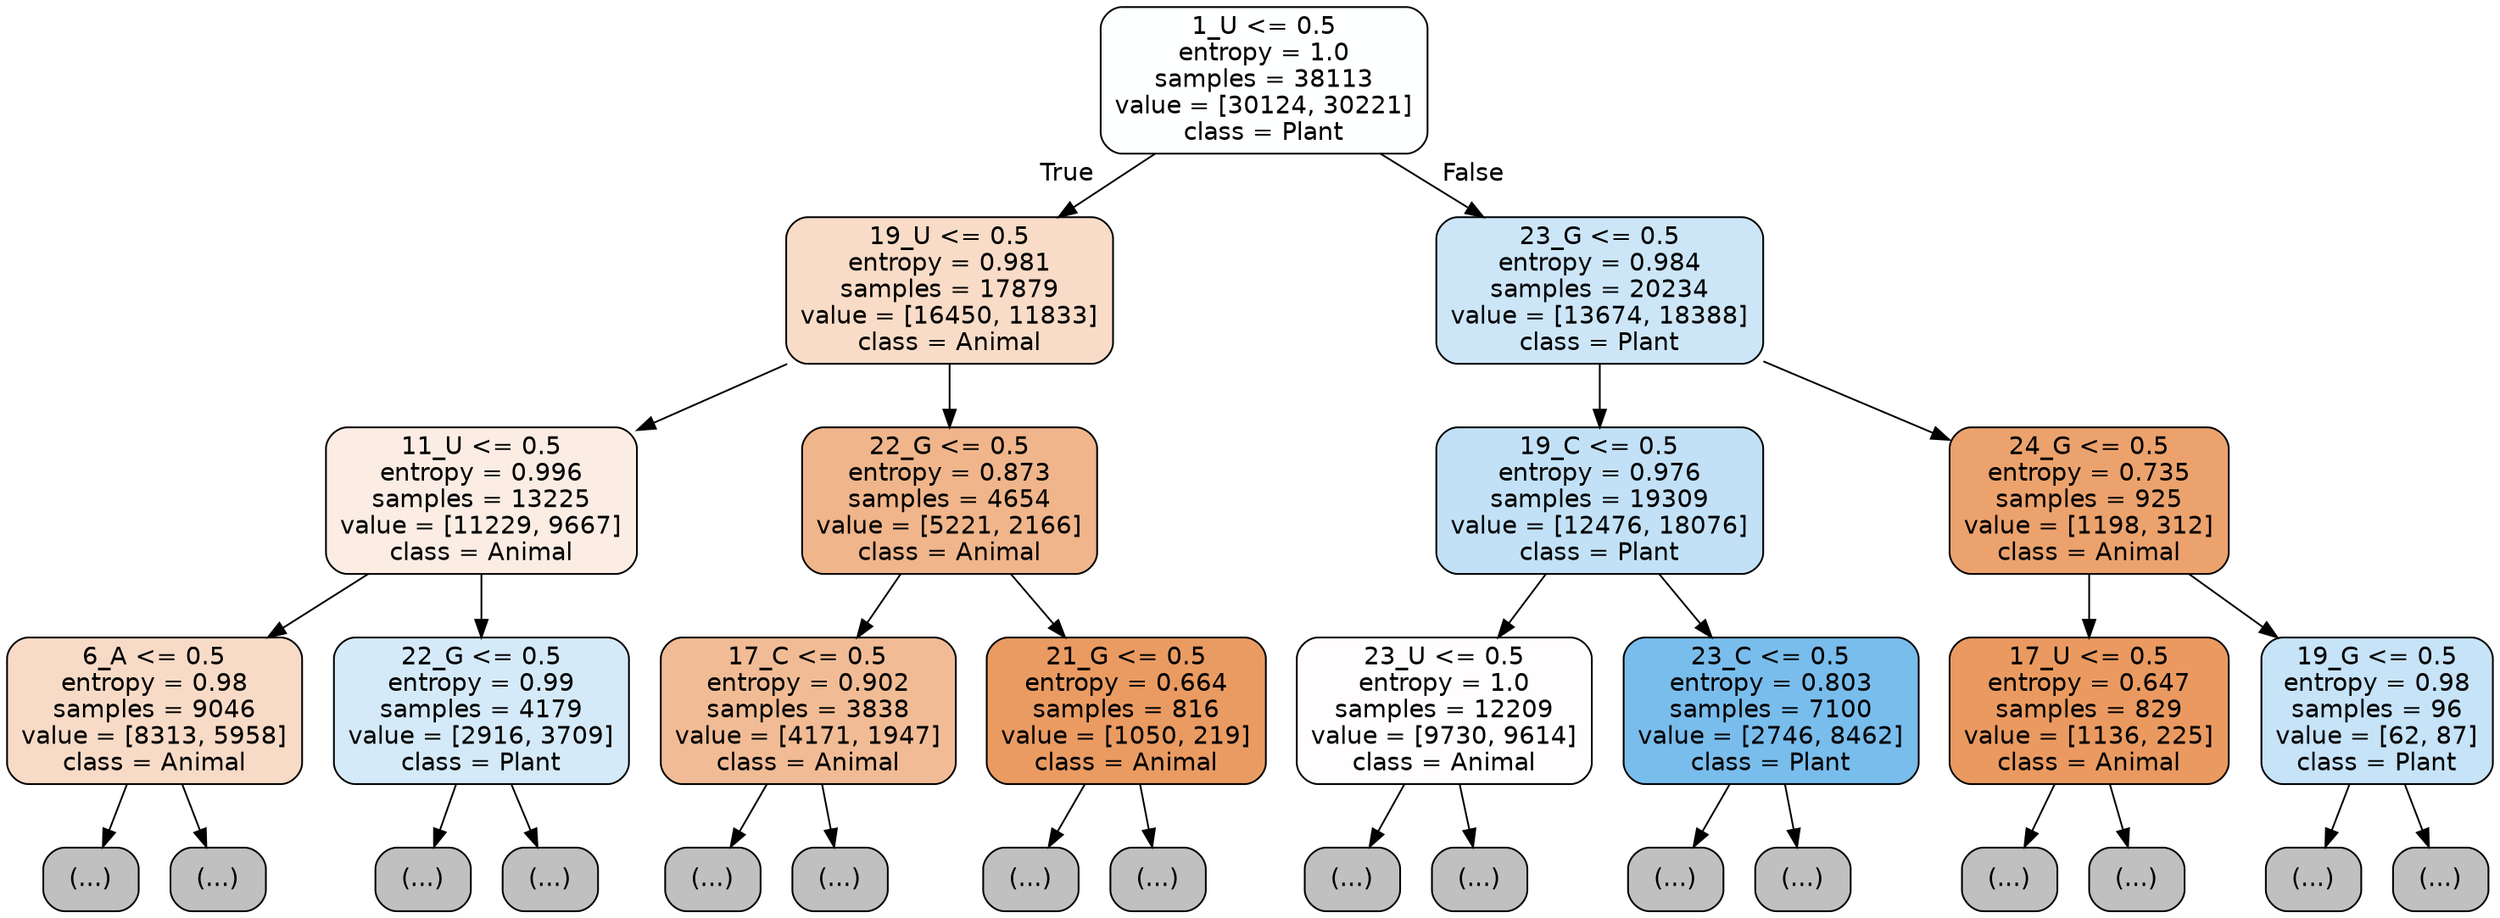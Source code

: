 digraph Tree {
node [shape=box, style="filled, rounded", color="black", fontname="helvetica"] ;
edge [fontname="helvetica"] ;
0 [label="1_U <= 0.5\nentropy = 1.0\nsamples = 38113\nvalue = [30124, 30221]\nclass = Plant", fillcolor="#feffff"] ;
1 [label="19_U <= 0.5\nentropy = 0.981\nsamples = 17879\nvalue = [16450, 11833]\nclass = Animal", fillcolor="#f8dcc7"] ;
0 -> 1 [labeldistance=2.5, labelangle=45, headlabel="True"] ;
2 [label="11_U <= 0.5\nentropy = 0.996\nsamples = 13225\nvalue = [11229, 9667]\nclass = Animal", fillcolor="#fbede3"] ;
1 -> 2 ;
3 [label="6_A <= 0.5\nentropy = 0.98\nsamples = 9046\nvalue = [8313, 5958]\nclass = Animal", fillcolor="#f8dbc7"] ;
2 -> 3 ;
4 [label="(...)", fillcolor="#C0C0C0"] ;
3 -> 4 ;
4059 [label="(...)", fillcolor="#C0C0C0"] ;
3 -> 4059 ;
5250 [label="22_G <= 0.5\nentropy = 0.99\nsamples = 4179\nvalue = [2916, 3709]\nclass = Plant", fillcolor="#d5eaf9"] ;
2 -> 5250 ;
5251 [label="(...)", fillcolor="#C0C0C0"] ;
5250 -> 5251 ;
7092 [label="(...)", fillcolor="#C0C0C0"] ;
5250 -> 7092 ;
7337 [label="22_G <= 0.5\nentropy = 0.873\nsamples = 4654\nvalue = [5221, 2166]\nclass = Animal", fillcolor="#f0b58b"] ;
1 -> 7337 ;
7338 [label="17_C <= 0.5\nentropy = 0.902\nsamples = 3838\nvalue = [4171, 1947]\nclass = Animal", fillcolor="#f1bc95"] ;
7337 -> 7338 ;
7339 [label="(...)", fillcolor="#C0C0C0"] ;
7338 -> 7339 ;
9044 [label="(...)", fillcolor="#C0C0C0"] ;
7338 -> 9044 ;
9421 [label="21_G <= 0.5\nentropy = 0.664\nsamples = 816\nvalue = [1050, 219]\nclass = Animal", fillcolor="#ea9b62"] ;
7337 -> 9421 ;
9422 [label="(...)", fillcolor="#C0C0C0"] ;
9421 -> 9422 ;
9595 [label="(...)", fillcolor="#C0C0C0"] ;
9421 -> 9595 ;
9698 [label="23_G <= 0.5\nentropy = 0.984\nsamples = 20234\nvalue = [13674, 18388]\nclass = Plant", fillcolor="#cce6f8"] ;
0 -> 9698 [labeldistance=2.5, labelangle=-45, headlabel="False"] ;
9699 [label="19_C <= 0.5\nentropy = 0.976\nsamples = 19309\nvalue = [12476, 18076]\nclass = Plant", fillcolor="#c2e1f7"] ;
9698 -> 9699 ;
9700 [label="23_U <= 0.5\nentropy = 1.0\nsamples = 12209\nvalue = [9730, 9614]\nclass = Animal", fillcolor="#fffdfd"] ;
9699 -> 9700 ;
9701 [label="(...)", fillcolor="#C0C0C0"] ;
9700 -> 9701 ;
14520 [label="(...)", fillcolor="#C0C0C0"] ;
9700 -> 14520 ;
14707 [label="23_C <= 0.5\nentropy = 0.803\nsamples = 7100\nvalue = [2746, 8462]\nclass = Plant", fillcolor="#79bded"] ;
9699 -> 14707 ;
14708 [label="(...)", fillcolor="#C0C0C0"] ;
14707 -> 14708 ;
16429 [label="(...)", fillcolor="#C0C0C0"] ;
14707 -> 16429 ;
16500 [label="24_G <= 0.5\nentropy = 0.735\nsamples = 925\nvalue = [1198, 312]\nclass = Animal", fillcolor="#eca26d"] ;
9698 -> 16500 ;
16501 [label="17_U <= 0.5\nentropy = 0.647\nsamples = 829\nvalue = [1136, 225]\nclass = Animal", fillcolor="#ea9a60"] ;
16500 -> 16501 ;
16502 [label="(...)", fillcolor="#C0C0C0"] ;
16501 -> 16502 ;
16687 [label="(...)", fillcolor="#C0C0C0"] ;
16501 -> 16687 ;
16718 [label="19_G <= 0.5\nentropy = 0.98\nsamples = 96\nvalue = [62, 87]\nclass = Plant", fillcolor="#c6e3f8"] ;
16500 -> 16718 ;
16719 [label="(...)", fillcolor="#C0C0C0"] ;
16718 -> 16719 ;
16762 [label="(...)", fillcolor="#C0C0C0"] ;
16718 -> 16762 ;
}
